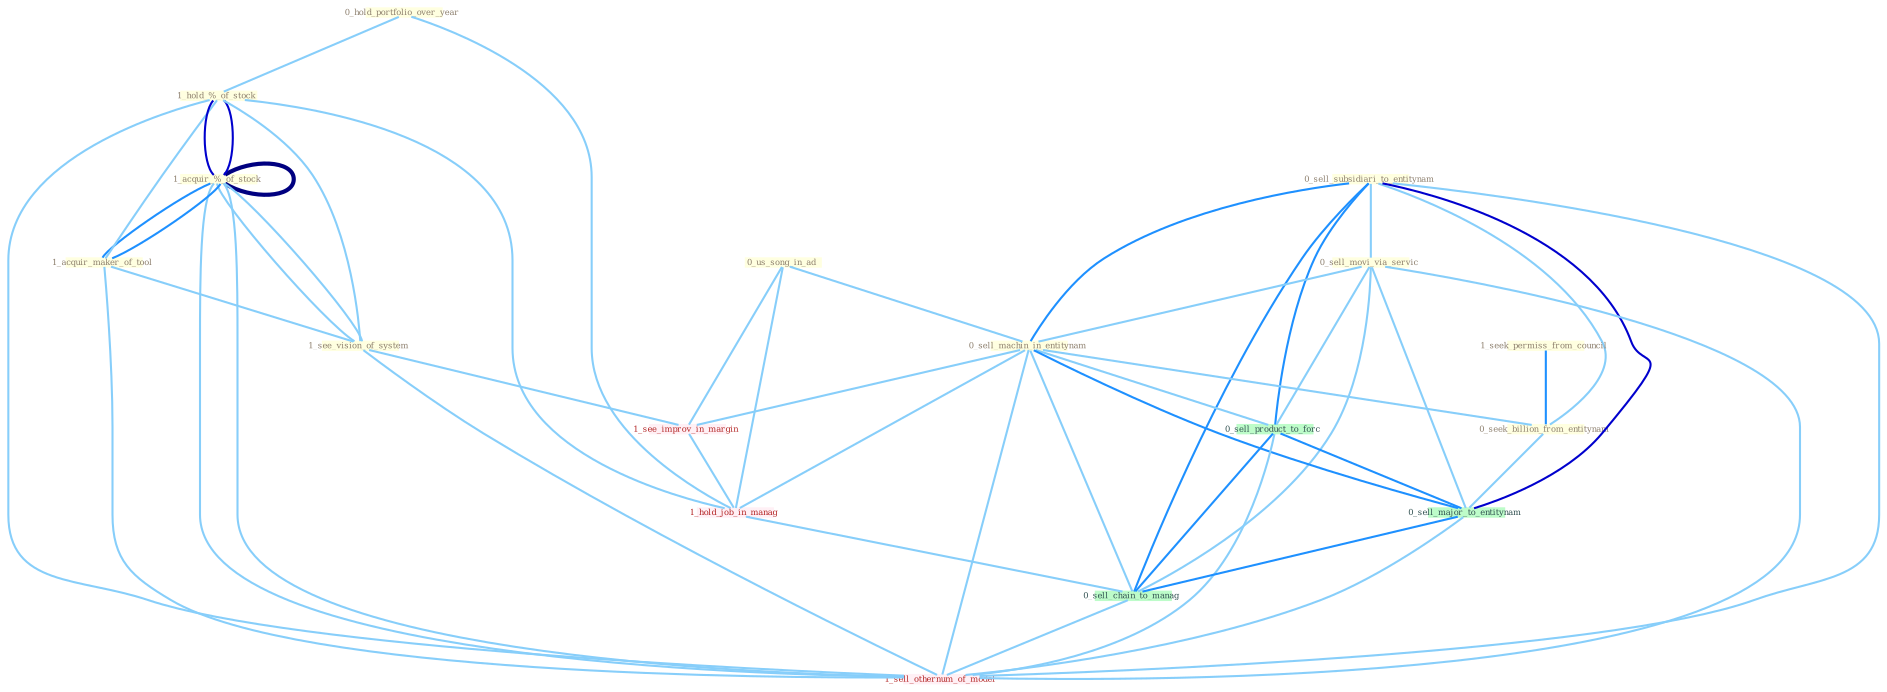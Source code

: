 Graph G{ 
    node
    [shape=polygon,style=filled,width=.5,height=.06,color="#BDFCC9",fixedsize=true,fontsize=4,
    fontcolor="#2f4f4f"];
    {node
    [color="#ffffe0", fontcolor="#8b7d6b"] "0_hold_portfolio_over_year " "0_us_song_in_ad " "1_acquir_%_of_stock " "0_sell_subsidiari_to_entitynam " "0_sell_movi_via_servic " "0_sell_machin_in_entitynam " "1_seek_permiss_from_council " "1_acquir_maker_of_tool " "0_seek_billion_from_entitynam " "1_see_vision_of_system " "1_hold_%_of_stock "}
{node [color="#fff0f5", fontcolor="#b22222"] "1_see_improv_in_margin " "1_hold_job_in_manag " "1_sell_othernum_of_model "}
edge [color="#B0E2FF"];

	"0_hold_portfolio_over_year " -- "1_hold_%_of_stock " [w="1", color="#87cefa" ];
	"0_hold_portfolio_over_year " -- "1_hold_job_in_manag " [w="1", color="#87cefa" ];
	"0_us_song_in_ad " -- "0_sell_machin_in_entitynam " [w="1", color="#87cefa" ];
	"0_us_song_in_ad " -- "1_see_improv_in_margin " [w="1", color="#87cefa" ];
	"0_us_song_in_ad " -- "1_hold_job_in_manag " [w="1", color="#87cefa" ];
	"1_acquir_%_of_stock " -- "1_acquir_maker_of_tool " [w="2", color="#1e90ff" , len=0.8];
	"1_acquir_%_of_stock " -- "1_see_vision_of_system " [w="1", color="#87cefa" ];
	"1_acquir_%_of_stock " -- "1_hold_%_of_stock " [w="3", color="#0000cd" , len=0.6];
	"1_acquir_%_of_stock " -- "1_acquir_%_of_stock " [w="4", style=bold, color="#000080", len=0.4];
	"1_acquir_%_of_stock " -- "1_sell_othernum_of_model " [w="1", color="#87cefa" ];
	"0_sell_subsidiari_to_entitynam " -- "0_sell_movi_via_servic " [w="1", color="#87cefa" ];
	"0_sell_subsidiari_to_entitynam " -- "0_sell_machin_in_entitynam " [w="2", color="#1e90ff" , len=0.8];
	"0_sell_subsidiari_to_entitynam " -- "0_seek_billion_from_entitynam " [w="1", color="#87cefa" ];
	"0_sell_subsidiari_to_entitynam " -- "0_sell_product_to_forc " [w="2", color="#1e90ff" , len=0.8];
	"0_sell_subsidiari_to_entitynam " -- "0_sell_major_to_entitynam " [w="3", color="#0000cd" , len=0.6];
	"0_sell_subsidiari_to_entitynam " -- "0_sell_chain_to_manag " [w="2", color="#1e90ff" , len=0.8];
	"0_sell_subsidiari_to_entitynam " -- "1_sell_othernum_of_model " [w="1", color="#87cefa" ];
	"0_sell_movi_via_servic " -- "0_sell_machin_in_entitynam " [w="1", color="#87cefa" ];
	"0_sell_movi_via_servic " -- "0_sell_product_to_forc " [w="1", color="#87cefa" ];
	"0_sell_movi_via_servic " -- "0_sell_major_to_entitynam " [w="1", color="#87cefa" ];
	"0_sell_movi_via_servic " -- "0_sell_chain_to_manag " [w="1", color="#87cefa" ];
	"0_sell_movi_via_servic " -- "1_sell_othernum_of_model " [w="1", color="#87cefa" ];
	"0_sell_machin_in_entitynam " -- "0_seek_billion_from_entitynam " [w="1", color="#87cefa" ];
	"0_sell_machin_in_entitynam " -- "1_see_improv_in_margin " [w="1", color="#87cefa" ];
	"0_sell_machin_in_entitynam " -- "1_hold_job_in_manag " [w="1", color="#87cefa" ];
	"0_sell_machin_in_entitynam " -- "0_sell_product_to_forc " [w="1", color="#87cefa" ];
	"0_sell_machin_in_entitynam " -- "0_sell_major_to_entitynam " [w="2", color="#1e90ff" , len=0.8];
	"0_sell_machin_in_entitynam " -- "0_sell_chain_to_manag " [w="1", color="#87cefa" ];
	"0_sell_machin_in_entitynam " -- "1_sell_othernum_of_model " [w="1", color="#87cefa" ];
	"1_seek_permiss_from_council " -- "0_seek_billion_from_entitynam " [w="2", color="#1e90ff" , len=0.8];
	"1_acquir_maker_of_tool " -- "1_see_vision_of_system " [w="1", color="#87cefa" ];
	"1_acquir_maker_of_tool " -- "1_hold_%_of_stock " [w="1", color="#87cefa" ];
	"1_acquir_maker_of_tool " -- "1_acquir_%_of_stock " [w="2", color="#1e90ff" , len=0.8];
	"1_acquir_maker_of_tool " -- "1_sell_othernum_of_model " [w="1", color="#87cefa" ];
	"0_seek_billion_from_entitynam " -- "0_sell_major_to_entitynam " [w="1", color="#87cefa" ];
	"1_see_vision_of_system " -- "1_hold_%_of_stock " [w="1", color="#87cefa" ];
	"1_see_vision_of_system " -- "1_see_improv_in_margin " [w="1", color="#87cefa" ];
	"1_see_vision_of_system " -- "1_acquir_%_of_stock " [w="1", color="#87cefa" ];
	"1_see_vision_of_system " -- "1_sell_othernum_of_model " [w="1", color="#87cefa" ];
	"1_hold_%_of_stock " -- "1_acquir_%_of_stock " [w="3", color="#0000cd" , len=0.6];
	"1_hold_%_of_stock " -- "1_hold_job_in_manag " [w="1", color="#87cefa" ];
	"1_hold_%_of_stock " -- "1_sell_othernum_of_model " [w="1", color="#87cefa" ];
	"1_see_improv_in_margin " -- "1_hold_job_in_manag " [w="1", color="#87cefa" ];
	"1_acquir_%_of_stock " -- "1_sell_othernum_of_model " [w="1", color="#87cefa" ];
	"1_hold_job_in_manag " -- "0_sell_chain_to_manag " [w="1", color="#87cefa" ];
	"0_sell_product_to_forc " -- "0_sell_major_to_entitynam " [w="2", color="#1e90ff" , len=0.8];
	"0_sell_product_to_forc " -- "0_sell_chain_to_manag " [w="2", color="#1e90ff" , len=0.8];
	"0_sell_product_to_forc " -- "1_sell_othernum_of_model " [w="1", color="#87cefa" ];
	"0_sell_major_to_entitynam " -- "0_sell_chain_to_manag " [w="2", color="#1e90ff" , len=0.8];
	"0_sell_major_to_entitynam " -- "1_sell_othernum_of_model " [w="1", color="#87cefa" ];
	"0_sell_chain_to_manag " -- "1_sell_othernum_of_model " [w="1", color="#87cefa" ];
}